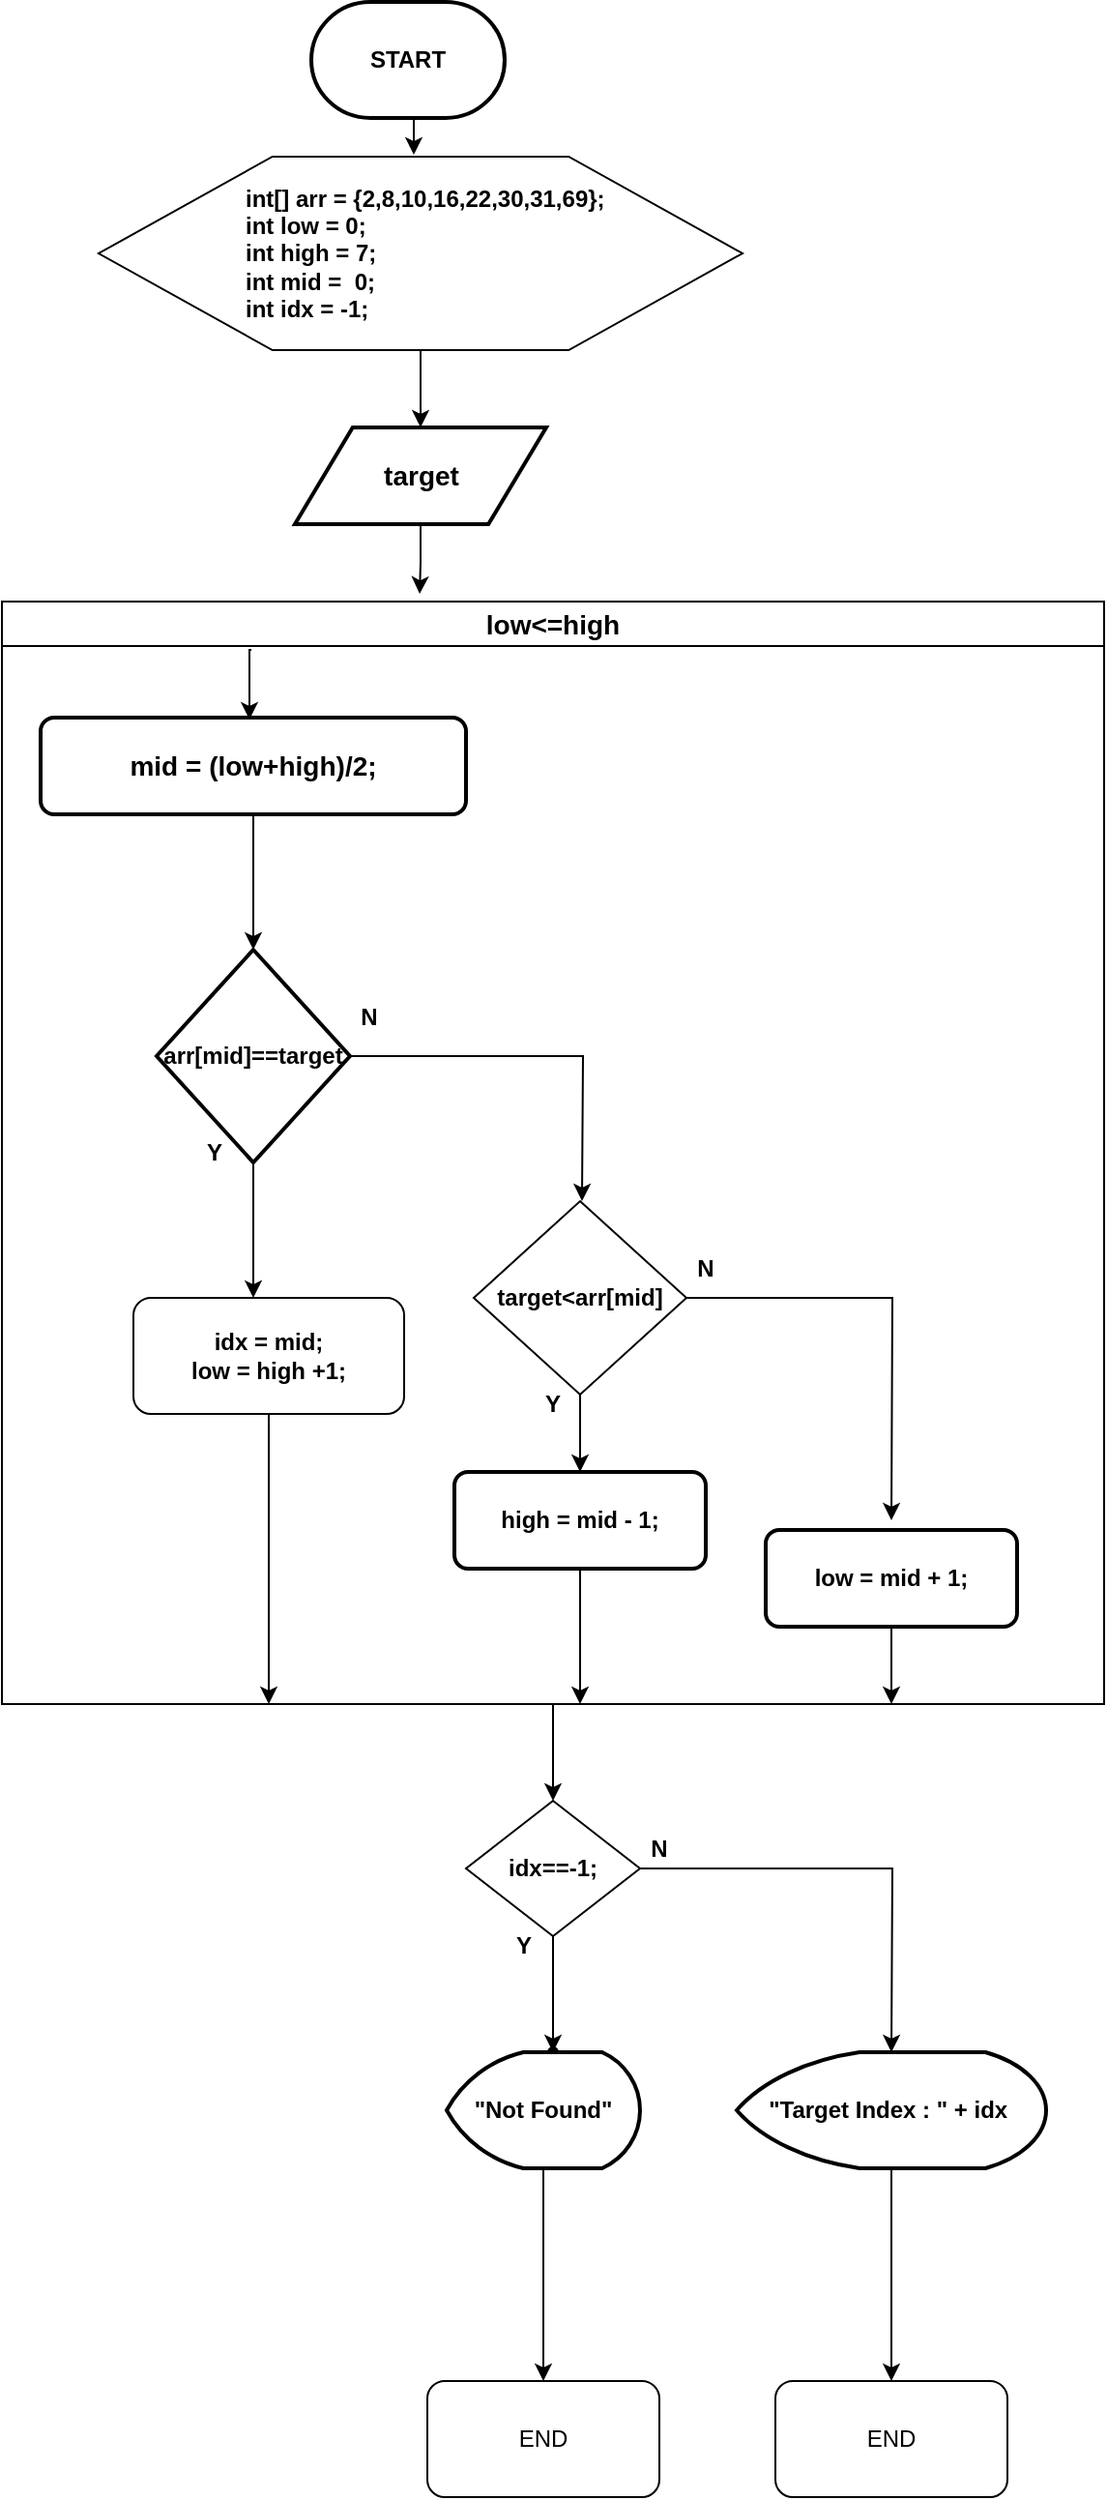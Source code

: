 <mxfile version="24.7.8">
  <diagram name="페이지-1" id="hF5XEcV9PANwYzC8ECBD">
    <mxGraphModel dx="1674" dy="844" grid="1" gridSize="10" guides="1" tooltips="1" connect="1" arrows="1" fold="1" page="1" pageScale="1" pageWidth="827" pageHeight="1169" math="0" shadow="0">
      <root>
        <mxCell id="0" />
        <mxCell id="1" parent="0" />
        <mxCell id="MMiTcNGauiOXxp5m6pyz-1" value="&lt;b&gt;START&lt;/b&gt;" style="strokeWidth=2;html=1;shape=mxgraph.flowchart.terminator;whiteSpace=wrap;" vertex="1" parent="1">
          <mxGeometry x="180" y="10" width="100" height="60" as="geometry" />
        </mxCell>
        <mxCell id="MMiTcNGauiOXxp5m6pyz-4" value="" style="group" vertex="1" connectable="0" parent="1">
          <mxGeometry x="70" y="90" width="370" height="100" as="geometry" />
        </mxCell>
        <mxCell id="MMiTcNGauiOXxp5m6pyz-2" value="" style="verticalLabelPosition=bottom;verticalAlign=top;html=1;shape=hexagon;perimeter=hexagonPerimeter2;arcSize=6;size=0.27;" vertex="1" parent="MMiTcNGauiOXxp5m6pyz-4">
          <mxGeometry width="333.0" height="100" as="geometry" />
        </mxCell>
        <mxCell id="MMiTcNGauiOXxp5m6pyz-3" value="&lt;div&gt;&lt;div&gt;&lt;b&gt;int[] arr = {2,8,10,16,22,30,31,69};&lt;/b&gt;&lt;/div&gt;&lt;/div&gt;&lt;div&gt;&lt;b&gt;int low = 0;&lt;/b&gt;&lt;/div&gt;&lt;div&gt;&lt;b&gt;int high = 7;&lt;/b&gt;&lt;/div&gt;&lt;div&gt;&lt;b&gt;int mid =&amp;nbsp; 0;&lt;/b&gt;&lt;/div&gt;&lt;div&gt;&lt;b&gt;int idx = -1;&lt;/b&gt;&lt;/div&gt;" style="text;html=1;align=left;verticalAlign=middle;whiteSpace=wrap;rounded=0;" vertex="1" parent="MMiTcNGauiOXxp5m6pyz-4">
          <mxGeometry x="74.0" y="35" width="277.5" height="30" as="geometry" />
        </mxCell>
        <mxCell id="MMiTcNGauiOXxp5m6pyz-41" value="" style="edgeStyle=orthogonalEdgeStyle;rounded=0;orthogonalLoop=1;jettySize=auto;html=1;entryX=0.379;entryY=-0.007;entryDx=0;entryDy=0;entryPerimeter=0;" edge="1" parent="1" source="MMiTcNGauiOXxp5m6pyz-5" target="MMiTcNGauiOXxp5m6pyz-6">
          <mxGeometry relative="1" as="geometry" />
        </mxCell>
        <mxCell id="MMiTcNGauiOXxp5m6pyz-5" value="&lt;b&gt;&lt;font style=&quot;font-size: 14px;&quot;&gt;target&lt;/font&gt;&lt;/b&gt;" style="shape=parallelogram;html=1;strokeWidth=2;perimeter=parallelogramPerimeter;whiteSpace=wrap;rounded=1;arcSize=0;size=0.23;" vertex="1" parent="1">
          <mxGeometry x="171.5" y="230" width="130" height="50" as="geometry" />
        </mxCell>
        <mxCell id="MMiTcNGauiOXxp5m6pyz-31" value="" style="edgeStyle=orthogonalEdgeStyle;rounded=0;orthogonalLoop=1;jettySize=auto;html=1;" edge="1" parent="1" source="MMiTcNGauiOXxp5m6pyz-6" target="MMiTcNGauiOXxp5m6pyz-30">
          <mxGeometry relative="1" as="geometry" />
        </mxCell>
        <mxCell id="MMiTcNGauiOXxp5m6pyz-6" value="&lt;font style=&quot;font-size: 14px;&quot;&gt;low&amp;lt;=high&lt;/font&gt;" style="swimlane;whiteSpace=wrap;html=1;" vertex="1" parent="1">
          <mxGeometry x="20" y="320" width="570" height="570" as="geometry" />
        </mxCell>
        <mxCell id="MMiTcNGauiOXxp5m6pyz-29" value="" style="edgeStyle=orthogonalEdgeStyle;rounded=0;orthogonalLoop=1;jettySize=auto;html=1;" edge="1" parent="MMiTcNGauiOXxp5m6pyz-6" source="MMiTcNGauiOXxp5m6pyz-9" target="MMiTcNGauiOXxp5m6pyz-11">
          <mxGeometry relative="1" as="geometry" />
        </mxCell>
        <mxCell id="MMiTcNGauiOXxp5m6pyz-9" value="&lt;div&gt;&lt;b&gt;&lt;font style=&quot;font-size: 14px;&quot;&gt;mid = (low+high)/2;&lt;/font&gt;&lt;/b&gt;&lt;/div&gt;" style="rounded=1;whiteSpace=wrap;html=1;absoluteArcSize=1;arcSize=14;strokeWidth=2;" vertex="1" parent="MMiTcNGauiOXxp5m6pyz-6">
          <mxGeometry x="20" y="60" width="220" height="50" as="geometry" />
        </mxCell>
        <mxCell id="MMiTcNGauiOXxp5m6pyz-13" value="" style="edgeStyle=orthogonalEdgeStyle;rounded=0;orthogonalLoop=1;jettySize=auto;html=1;" edge="1" parent="MMiTcNGauiOXxp5m6pyz-6" source="MMiTcNGauiOXxp5m6pyz-11">
          <mxGeometry relative="1" as="geometry">
            <mxPoint x="130" y="360" as="targetPoint" />
          </mxGeometry>
        </mxCell>
        <mxCell id="MMiTcNGauiOXxp5m6pyz-16" value="" style="edgeStyle=orthogonalEdgeStyle;rounded=0;orthogonalLoop=1;jettySize=auto;html=1;" edge="1" parent="MMiTcNGauiOXxp5m6pyz-6" source="MMiTcNGauiOXxp5m6pyz-11">
          <mxGeometry relative="1" as="geometry">
            <mxPoint x="300" y="310" as="targetPoint" />
          </mxGeometry>
        </mxCell>
        <mxCell id="MMiTcNGauiOXxp5m6pyz-11" value="&lt;b&gt;arr[mid]==target&lt;/b&gt;" style="strokeWidth=2;html=1;shape=mxgraph.flowchart.decision;whiteSpace=wrap;" vertex="1" parent="MMiTcNGauiOXxp5m6pyz-6">
          <mxGeometry x="80" y="180" width="100" height="110" as="geometry" />
        </mxCell>
        <mxCell id="MMiTcNGauiOXxp5m6pyz-14" value="&lt;b&gt;idx = mid;&lt;br&gt;low = high +1;&lt;/b&gt;" style="rounded=1;whiteSpace=wrap;html=1;" vertex="1" parent="MMiTcNGauiOXxp5m6pyz-6">
          <mxGeometry x="68" y="360" width="140" height="60" as="geometry" />
        </mxCell>
        <mxCell id="MMiTcNGauiOXxp5m6pyz-19" value="" style="edgeStyle=orthogonalEdgeStyle;rounded=0;orthogonalLoop=1;jettySize=auto;html=1;" edge="1" parent="MMiTcNGauiOXxp5m6pyz-6" source="MMiTcNGauiOXxp5m6pyz-17" target="MMiTcNGauiOXxp5m6pyz-18">
          <mxGeometry relative="1" as="geometry" />
        </mxCell>
        <mxCell id="MMiTcNGauiOXxp5m6pyz-21" value="" style="edgeStyle=orthogonalEdgeStyle;rounded=0;orthogonalLoop=1;jettySize=auto;html=1;" edge="1" parent="MMiTcNGauiOXxp5m6pyz-6" source="MMiTcNGauiOXxp5m6pyz-17">
          <mxGeometry relative="1" as="geometry">
            <mxPoint x="460" y="475" as="targetPoint" />
          </mxGeometry>
        </mxCell>
        <mxCell id="MMiTcNGauiOXxp5m6pyz-17" value="&lt;b&gt;target&amp;lt;arr[mid]&lt;/b&gt;" style="rhombus;whiteSpace=wrap;html=1;" vertex="1" parent="MMiTcNGauiOXxp5m6pyz-6">
          <mxGeometry x="244" y="310" width="110" height="100" as="geometry" />
        </mxCell>
        <mxCell id="MMiTcNGauiOXxp5m6pyz-26" value="" style="edgeStyle=orthogonalEdgeStyle;rounded=0;orthogonalLoop=1;jettySize=auto;html=1;" edge="1" parent="MMiTcNGauiOXxp5m6pyz-6" source="MMiTcNGauiOXxp5m6pyz-18">
          <mxGeometry relative="1" as="geometry">
            <mxPoint x="299" y="570" as="targetPoint" />
          </mxGeometry>
        </mxCell>
        <mxCell id="MMiTcNGauiOXxp5m6pyz-18" value="&lt;div&gt;&lt;b&gt;high = mid - 1;&lt;/b&gt;&lt;/div&gt;" style="rounded=1;whiteSpace=wrap;html=1;absoluteArcSize=1;arcSize=14;strokeWidth=2;" vertex="1" parent="MMiTcNGauiOXxp5m6pyz-6">
          <mxGeometry x="234" y="450" width="130" height="50" as="geometry" />
        </mxCell>
        <mxCell id="MMiTcNGauiOXxp5m6pyz-28" value="" style="edgeStyle=orthogonalEdgeStyle;rounded=0;orthogonalLoop=1;jettySize=auto;html=1;" edge="1" parent="MMiTcNGauiOXxp5m6pyz-6" source="MMiTcNGauiOXxp5m6pyz-22">
          <mxGeometry relative="1" as="geometry">
            <mxPoint x="460" y="570" as="targetPoint" />
          </mxGeometry>
        </mxCell>
        <mxCell id="MMiTcNGauiOXxp5m6pyz-22" value="&lt;div&gt;&lt;b&gt;low = mid + 1;&lt;/b&gt;&lt;/div&gt;" style="rounded=1;whiteSpace=wrap;html=1;absoluteArcSize=1;arcSize=14;strokeWidth=2;" vertex="1" parent="MMiTcNGauiOXxp5m6pyz-6">
          <mxGeometry x="395" y="480" width="130" height="50" as="geometry" />
        </mxCell>
        <mxCell id="MMiTcNGauiOXxp5m6pyz-47" value="&lt;b&gt;N&lt;/b&gt;" style="text;html=1;align=center;verticalAlign=middle;whiteSpace=wrap;rounded=0;" vertex="1" parent="MMiTcNGauiOXxp5m6pyz-6">
          <mxGeometry x="160" y="200" width="60" height="30" as="geometry" />
        </mxCell>
        <mxCell id="MMiTcNGauiOXxp5m6pyz-48" value="&lt;b&gt;Y&lt;/b&gt;" style="text;html=1;align=center;verticalAlign=middle;whiteSpace=wrap;rounded=0;" vertex="1" parent="MMiTcNGauiOXxp5m6pyz-6">
          <mxGeometry x="80" y="270" width="60" height="30" as="geometry" />
        </mxCell>
        <mxCell id="MMiTcNGauiOXxp5m6pyz-50" value="&lt;b&gt;Y&lt;/b&gt;" style="text;html=1;align=center;verticalAlign=middle;whiteSpace=wrap;rounded=0;" vertex="1" parent="MMiTcNGauiOXxp5m6pyz-6">
          <mxGeometry x="255" y="400" width="60" height="30" as="geometry" />
        </mxCell>
        <mxCell id="MMiTcNGauiOXxp5m6pyz-51" value="&lt;b&gt;N&lt;/b&gt;" style="text;html=1;align=center;verticalAlign=middle;whiteSpace=wrap;rounded=0;" vertex="1" parent="MMiTcNGauiOXxp5m6pyz-6">
          <mxGeometry x="334" y="330" width="60" height="30" as="geometry" />
        </mxCell>
        <mxCell id="MMiTcNGauiOXxp5m6pyz-24" value="" style="edgeStyle=orthogonalEdgeStyle;rounded=0;orthogonalLoop=1;jettySize=auto;html=1;" edge="1" parent="1" source="MMiTcNGauiOXxp5m6pyz-14">
          <mxGeometry relative="1" as="geometry">
            <mxPoint x="158" y="890" as="targetPoint" />
          </mxGeometry>
        </mxCell>
        <mxCell id="MMiTcNGauiOXxp5m6pyz-33" value="" style="edgeStyle=orthogonalEdgeStyle;rounded=0;orthogonalLoop=1;jettySize=auto;html=1;" edge="1" parent="1" source="MMiTcNGauiOXxp5m6pyz-30" target="MMiTcNGauiOXxp5m6pyz-32">
          <mxGeometry relative="1" as="geometry" />
        </mxCell>
        <mxCell id="MMiTcNGauiOXxp5m6pyz-36" value="" style="edgeStyle=orthogonalEdgeStyle;rounded=0;orthogonalLoop=1;jettySize=auto;html=1;" edge="1" parent="1" source="MMiTcNGauiOXxp5m6pyz-30">
          <mxGeometry relative="1" as="geometry">
            <mxPoint x="480" y="1070" as="targetPoint" />
          </mxGeometry>
        </mxCell>
        <mxCell id="MMiTcNGauiOXxp5m6pyz-30" value="&lt;b&gt;idx==-1;&lt;/b&gt;" style="rhombus;whiteSpace=wrap;html=1;" vertex="1" parent="1">
          <mxGeometry x="260" y="940" width="90" height="70" as="geometry" />
        </mxCell>
        <mxCell id="MMiTcNGauiOXxp5m6pyz-32" value="" style="shape=waypoint;sketch=0;size=6;pointerEvents=1;points=[];fillColor=default;resizable=0;rotatable=0;perimeter=centerPerimeter;snapToPoint=1;" vertex="1" parent="1">
          <mxGeometry x="295" y="1060" width="20" height="20" as="geometry" />
        </mxCell>
        <mxCell id="MMiTcNGauiOXxp5m6pyz-56" value="" style="edgeStyle=orthogonalEdgeStyle;rounded=0;orthogonalLoop=1;jettySize=auto;html=1;" edge="1" parent="1" source="MMiTcNGauiOXxp5m6pyz-34">
          <mxGeometry relative="1" as="geometry">
            <mxPoint x="300" y="1240" as="targetPoint" />
          </mxGeometry>
        </mxCell>
        <mxCell id="MMiTcNGauiOXxp5m6pyz-34" value="&lt;b&gt;&quot;Not Found&quot;&lt;/b&gt;" style="strokeWidth=2;html=1;shape=mxgraph.flowchart.display;whiteSpace=wrap;" vertex="1" parent="1">
          <mxGeometry x="250" y="1070" width="100" height="60" as="geometry" />
        </mxCell>
        <mxCell id="MMiTcNGauiOXxp5m6pyz-58" value="" style="edgeStyle=orthogonalEdgeStyle;rounded=0;orthogonalLoop=1;jettySize=auto;html=1;" edge="1" parent="1" source="MMiTcNGauiOXxp5m6pyz-37">
          <mxGeometry relative="1" as="geometry">
            <mxPoint x="480" y="1240" as="targetPoint" />
          </mxGeometry>
        </mxCell>
        <mxCell id="MMiTcNGauiOXxp5m6pyz-37" value="&lt;b&gt;&quot;Target Index : &quot; + idx&amp;nbsp;&lt;/b&gt;" style="strokeWidth=2;html=1;shape=mxgraph.flowchart.display;whiteSpace=wrap;" vertex="1" parent="1">
          <mxGeometry x="400" y="1070" width="160" height="60" as="geometry" />
        </mxCell>
        <mxCell id="MMiTcNGauiOXxp5m6pyz-39" value="" style="edgeStyle=orthogonalEdgeStyle;rounded=0;orthogonalLoop=1;jettySize=auto;html=1;" edge="1" parent="1" source="MMiTcNGauiOXxp5m6pyz-2" target="MMiTcNGauiOXxp5m6pyz-5">
          <mxGeometry relative="1" as="geometry" />
        </mxCell>
        <mxCell id="MMiTcNGauiOXxp5m6pyz-42" value="" style="endArrow=classic;html=1;rounded=0;" edge="1" parent="1">
          <mxGeometry width="50" height="50" relative="1" as="geometry">
            <mxPoint x="233" y="69" as="sourcePoint" />
            <mxPoint x="233" y="89" as="targetPoint" />
          </mxGeometry>
        </mxCell>
        <mxCell id="MMiTcNGauiOXxp5m6pyz-44" value="" style="edgeStyle=orthogonalEdgeStyle;rounded=0;orthogonalLoop=1;jettySize=auto;html=1;entryX=0.379;entryY=-0.007;entryDx=0;entryDy=0;entryPerimeter=0;" edge="1" parent="1">
          <mxGeometry relative="1" as="geometry">
            <mxPoint x="149" y="345" as="sourcePoint" />
            <mxPoint x="148" y="381" as="targetPoint" />
          </mxGeometry>
        </mxCell>
        <mxCell id="MMiTcNGauiOXxp5m6pyz-52" value="&lt;b&gt;Y&lt;/b&gt;" style="text;html=1;align=center;verticalAlign=middle;whiteSpace=wrap;rounded=0;" vertex="1" parent="1">
          <mxGeometry x="260" y="1000" width="60" height="30" as="geometry" />
        </mxCell>
        <mxCell id="MMiTcNGauiOXxp5m6pyz-53" value="&lt;b&gt;N&lt;/b&gt;" style="text;html=1;align=center;verticalAlign=middle;whiteSpace=wrap;rounded=0;" vertex="1" parent="1">
          <mxGeometry x="330" y="950" width="60" height="30" as="geometry" />
        </mxCell>
        <mxCell id="MMiTcNGauiOXxp5m6pyz-59" value="END" style="rounded=1;whiteSpace=wrap;html=1;" vertex="1" parent="1">
          <mxGeometry x="240" y="1240" width="120" height="60" as="geometry" />
        </mxCell>
        <mxCell id="MMiTcNGauiOXxp5m6pyz-60" value="END" style="rounded=1;whiteSpace=wrap;html=1;" vertex="1" parent="1">
          <mxGeometry x="420" y="1240" width="120" height="60" as="geometry" />
        </mxCell>
      </root>
    </mxGraphModel>
  </diagram>
</mxfile>
